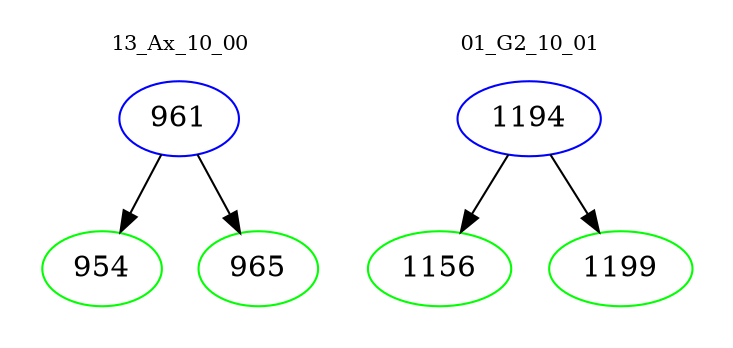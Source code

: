 digraph{
subgraph cluster_0 {
color = white
label = "13_Ax_10_00";
fontsize=10;
T0_961 [label="961", color="blue"]
T0_961 -> T0_954 [color="black"]
T0_954 [label="954", color="green"]
T0_961 -> T0_965 [color="black"]
T0_965 [label="965", color="green"]
}
subgraph cluster_1 {
color = white
label = "01_G2_10_01";
fontsize=10;
T1_1194 [label="1194", color="blue"]
T1_1194 -> T1_1156 [color="black"]
T1_1156 [label="1156", color="green"]
T1_1194 -> T1_1199 [color="black"]
T1_1199 [label="1199", color="green"]
}
}
